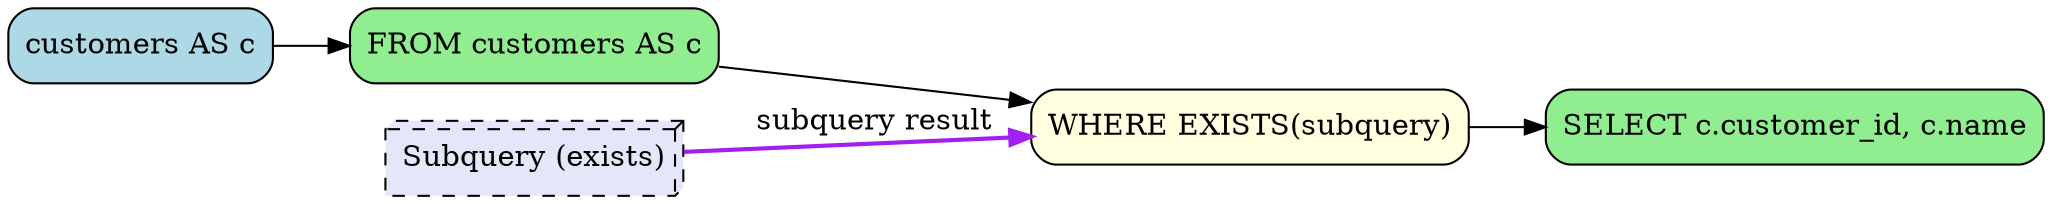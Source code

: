 digraph sqloflow {
  rankdir=LR;
  node [shape=box, style=rounded];

  // Node definitions
  node_0 [label="customers AS c", fillcolor=lightblue, style="filled,rounded"];
  node_1 [label="FROM customers AS c", fillcolor=lightgreen, style="filled,rounded"];
  node_4 [label="SELECT c.customer_id, c.name", fillcolor=lightgreen, style="filled,rounded"];
  node_2 [label="WHERE EXISTS(subquery)", fillcolor=lightyellow, style="filled,rounded"];
  node_3 [label="Subquery (exists)", fillcolor=lavender, style="filled,rounded,dashed", shape=box3d];

  // Edges
  node_0 -> node_1 [color=black];
  node_1 -> node_2 [color=black];
  node_3 -> node_2 [color=purple, style=bold, label="subquery result"];
  node_2 -> node_4 [color=black];
}